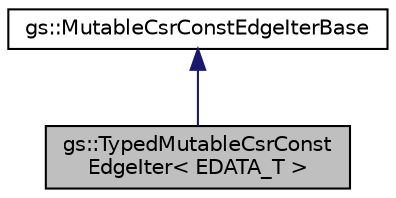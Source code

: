 digraph "gs::TypedMutableCsrConstEdgeIter&lt; EDATA_T &gt;"
{
 // LATEX_PDF_SIZE
  edge [fontname="Helvetica",fontsize="10",labelfontname="Helvetica",labelfontsize="10"];
  node [fontname="Helvetica",fontsize="10",shape=record];
  Node1 [label="gs::TypedMutableCsrConst\lEdgeIter\< EDATA_T \>",height=0.2,width=0.4,color="black", fillcolor="grey75", style="filled", fontcolor="black",tooltip=" "];
  Node2 -> Node1 [dir="back",color="midnightblue",fontsize="10",style="solid",fontname="Helvetica"];
  Node2 [label="gs::MutableCsrConstEdgeIterBase",height=0.2,width=0.4,color="black", fillcolor="white", style="filled",URL="$classgs_1_1MutableCsrConstEdgeIterBase.html",tooltip=" "];
}

